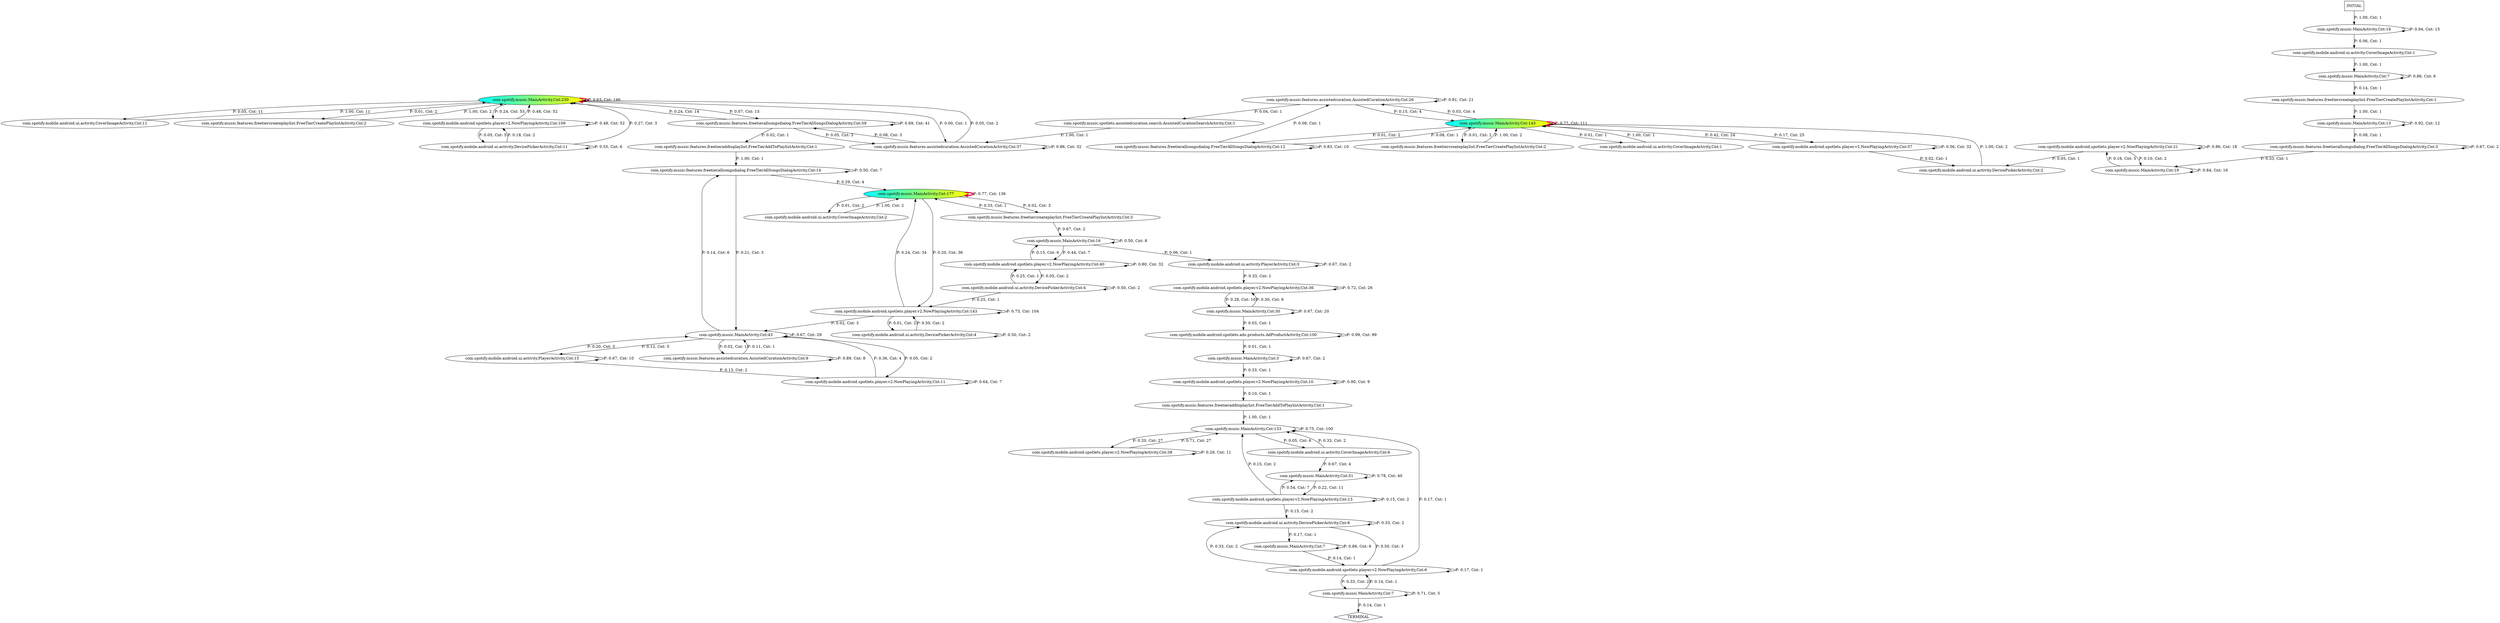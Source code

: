 digraph G {
  38 [label="com.spotify.music.MainActivity,Cnt:230", fillcolor="cyan:yellow", style="filled"];
  35 [label="com.spotify.music.MainActivity,Cnt:177", fillcolor="cyan:yellow", style="filled"];
  37 [label="com.spotify.music.MainActivity,Cnt:145", fillcolor="cyan:yellow", style="filled"];
  11 [label="com.spotify.mobile.android.spotlets.player.v2.NowPlayingActivity,Cnt:143"];
  34 [label="com.spotify.music.MainActivity,Cnt:133"];
  8 [label="com.spotify.mobile.android.spotlets.player.v2.NowPlayingActivity,Cnt:109"];
  0 [label="com.spotify.mobile.android.spotlets.ads.products.AdProductActivity,Cnt:100"];
  47 [label="com.spotify.music.features.freetierallsongsdialog.FreeTierAllSongsDialogActivity,Cnt:59"];
  6 [label="com.spotify.mobile.android.spotlets.player.v2.NowPlayingActivity,Cnt:57"];
  27 [label="com.spotify.music.MainActivity,Cnt:51"];
  36 [label="com.spotify.music.MainActivity,Cnt:43"];
  7 [label="com.spotify.mobile.android.spotlets.player.v2.NowPlayingActivity,Cnt:40"];
  3 [label="com.spotify.mobile.android.spotlets.player.v2.NowPlayingActivity,Cnt:38"];
  40 [label="com.spotify.music.features.assistedcuration.AssistedCurationActivity,Cnt:37"];
  4 [label="com.spotify.mobile.android.spotlets.player.v2.NowPlayingActivity,Cnt:36"];
  31 [label="com.spotify.music.MainActivity,Cnt:30"];
  41 [label="com.spotify.music.features.assistedcuration.AssistedCurationActivity,Cnt:26"];
  5 [label="com.spotify.mobile.android.spotlets.player.v2.NowPlayingActivity,Cnt:21"];
  26 [label="com.spotify.music.MainActivity,Cnt:19"];
  28 [label="com.spotify.music.MainActivity,Cnt:16"];
  33 [label="com.spotify.music.MainActivity,Cnt:16"];
  23 [label="com.spotify.mobile.android.ui.activity.PlayerActivity,Cnt:15"];
  46 [label="com.spotify.music.features.freetierallsongsdialog.FreeTierAllSongsDialogActivity,Cnt:14"];
  10 [label="com.spotify.mobile.android.spotlets.player.v2.NowPlayingActivity,Cnt:13"];
  30 [label="com.spotify.music.MainActivity,Cnt:13"];
  45 [label="com.spotify.music.features.freetierallsongsdialog.FreeTierAllSongsDialogActivity,Cnt:12"];
  1 [label="com.spotify.mobile.android.spotlets.player.v2.NowPlayingActivity,Cnt:11"];
  15 [label="com.spotify.mobile.android.ui.activity.CoverImageActivity,Cnt:11"];
  20 [label="com.spotify.mobile.android.ui.activity.DevicePickerActivity,Cnt:11"];
  2 [label="com.spotify.mobile.android.spotlets.player.v2.NowPlayingActivity,Cnt:10"];
  39 [label="com.spotify.music.features.assistedcuration.AssistedCurationActivity,Cnt:9"];
  24 [label="com.spotify.music.MainActivity,Cnt:7"];
  29 [label="com.spotify.music.MainActivity,Cnt:7"];
  32 [label="com.spotify.music.MainActivity,Cnt:7"];
  9 [label="com.spotify.mobile.android.spotlets.player.v2.NowPlayingActivity,Cnt:6"];
  16 [label="com.spotify.mobile.android.ui.activity.CoverImageActivity,Cnt:6"];
  21 [label="com.spotify.mobile.android.ui.activity.DevicePickerActivity,Cnt:6"];
  18 [label="com.spotify.mobile.android.ui.activity.DevicePickerActivity,Cnt:4"];
  19 [label="com.spotify.mobile.android.ui.activity.DevicePickerActivity,Cnt:4"];
  22 [label="com.spotify.mobile.android.ui.activity.PlayerActivity,Cnt:3"];
  25 [label="com.spotify.music.MainActivity,Cnt:3"];
  44 [label="com.spotify.music.features.freetierallsongsdialog.FreeTierAllSongsDialogActivity,Cnt:3"];
  51 [label="com.spotify.music.features.freetiercreateplaylist.FreeTierCreatePlaylistActivity,Cnt:3"];
  14 [label="com.spotify.mobile.android.ui.activity.CoverImageActivity,Cnt:2"];
  17 [label="com.spotify.mobile.android.ui.activity.DevicePickerActivity,Cnt:2"];
  49 [label="com.spotify.music.features.freetiercreateplaylist.FreeTierCreatePlaylistActivity,Cnt:2"];
  50 [label="com.spotify.music.features.freetiercreateplaylist.FreeTierCreatePlaylistActivity,Cnt:2"];
  12 [label="com.spotify.mobile.android.ui.activity.CoverImageActivity,Cnt:1"];
  13 [label="com.spotify.mobile.android.ui.activity.CoverImageActivity,Cnt:1"];
  42 [label="com.spotify.music.features.freetieraddtoplaylist.FreeTierAddToPlaylistActivity,Cnt:1"];
  43 [label="com.spotify.music.features.freetieraddtoplaylist.FreeTierAddToPlaylistActivity,Cnt:1"];
  48 [label="com.spotify.music.features.freetiercreateplaylist.FreeTierCreatePlaylistActivity,Cnt:1"];
  52 [label="com.spotify.music.spotlets.assistedcuration.search.AssistedCurationSearchActivity,Cnt:1"];
  53 [label="TERMINAL",shape=diamond];
  54 [label="INITIAL",shape=box];
38->38 [label="P: 0.63, Cnt: 146", color="crimson", penwidth=4];
35->35 [label="P: 0.77, Cnt: 136", color="crimson", penwidth=4];
37->37 [label="P: 0.77, Cnt: 111", color="crimson", penwidth=4];
11->11 [label="P: 0.73, Cnt: 104"];
34->34 [label="P: 0.75, Cnt: 100"];
0->0 [label="P: 0.99, Cnt: 99"];
38->8 [label="P: 0.24, Cnt: 55"];
8->8 [label="P: 0.48, Cnt: 52"];
8->38 [label="P: 0.48, Cnt: 52"];
47->47 [label="P: 0.69, Cnt: 41"];
27->27 [label="P: 0.78, Cnt: 40"];
35->11 [label="P: 0.20, Cnt: 36"];
11->35 [label="P: 0.24, Cnt: 34"];
6->6 [label="P: 0.56, Cnt: 32"];
7->7 [label="P: 0.80, Cnt: 32"];
40->40 [label="P: 0.86, Cnt: 32"];
36->36 [label="P: 0.67, Cnt: 29"];
3->34 [label="P: 0.71, Cnt: 27"];
34->3 [label="P: 0.20, Cnt: 27"];
4->4 [label="P: 0.72, Cnt: 26"];
37->6 [label="P: 0.17, Cnt: 25"];
6->37 [label="P: 0.42, Cnt: 24"];
41->41 [label="P: 0.81, Cnt: 21"];
31->31 [label="P: 0.67, Cnt: 20"];
5->5 [label="P: 0.86, Cnt: 18"];
26->26 [label="P: 0.84, Cnt: 16"];
28->28 [label="P: 0.94, Cnt: 15"];
38->47 [label="P: 0.07, Cnt: 15"];
47->38 [label="P: 0.24, Cnt: 14"];
30->30 [label="P: 0.92, Cnt: 12"];
3->3 [label="P: 0.29, Cnt: 11"];
15->38 [label="P: 1.00, Cnt: 11"];
27->10 [label="P: 0.22, Cnt: 11"];
38->15 [label="P: 0.05, Cnt: 11"];
4->31 [label="P: 0.28, Cnt: 10"];
23->23 [label="P: 0.67, Cnt: 10"];
45->45 [label="P: 0.83, Cnt: 10"];
2->2 [label="P: 0.90, Cnt: 9"];
31->4 [label="P: 0.30, Cnt: 9"];
33->33 [label="P: 0.50, Cnt: 8"];
39->39 [label="P: 0.89, Cnt: 8"];
1->1 [label="P: 0.64, Cnt: 7"];
10->27 [label="P: 0.54, Cnt: 7"];
33->7 [label="P: 0.44, Cnt: 7"];
46->46 [label="P: 0.50, Cnt: 7"];
7->33 [label="P: 0.15, Cnt: 6"];
20->20 [label="P: 0.55, Cnt: 6"];
24->24 [label="P: 0.86, Cnt: 6"];
29->29 [label="P: 0.86, Cnt: 6"];
34->16 [label="P: 0.05, Cnt: 6"];
36->46 [label="P: 0.14, Cnt: 6"];
8->20 [label="P: 0.05, Cnt: 5"];
32->32 [label="P: 0.71, Cnt: 5"];
36->23 [label="P: 0.12, Cnt: 5"];
1->36 [label="P: 0.36, Cnt: 4"];
16->27 [label="P: 0.67, Cnt: 4"];
37->41 [label="P: 0.03, Cnt: 4"];
41->37 [label="P: 0.15, Cnt: 4"];
46->35 [label="P: 0.29, Cnt: 4"];
11->36 [label="P: 0.02, Cnt: 3"];
20->38 [label="P: 0.27, Cnt: 3"];
21->9 [label="P: 0.50, Cnt: 3"];
23->36 [label="P: 0.20, Cnt: 3"];
26->5 [label="P: 0.16, Cnt: 3"];
35->51 [label="P: 0.02, Cnt: 3"];
40->47 [label="P: 0.08, Cnt: 3"];
46->36 [label="P: 0.21, Cnt: 3"];
47->40 [label="P: 0.05, Cnt: 3"];
5->26 [label="P: 0.10, Cnt: 2"];
7->19 [label="P: 0.05, Cnt: 2"];
9->21 [label="P: 0.33, Cnt: 2"];
9->32 [label="P: 0.33, Cnt: 2"];
10->10 [label="P: 0.15, Cnt: 2"];
10->21 [label="P: 0.15, Cnt: 2"];
10->34 [label="P: 0.15, Cnt: 2"];
11->18 [label="P: 0.01, Cnt: 2"];
14->35 [label="P: 1.00, Cnt: 2"];
16->34 [label="P: 0.33, Cnt: 2"];
17->37 [label="P: 1.00, Cnt: 2"];
18->11 [label="P: 0.50, Cnt: 2"];
18->18 [label="P: 0.50, Cnt: 2"];
19->19 [label="P: 0.50, Cnt: 2"];
20->8 [label="P: 0.18, Cnt: 2"];
21->21 [label="P: 0.33, Cnt: 2"];
22->22 [label="P: 0.67, Cnt: 2"];
23->1 [label="P: 0.13, Cnt: 2"];
25->25 [label="P: 0.67, Cnt: 2"];
35->14 [label="P: 0.01, Cnt: 2"];
36->1 [label="P: 0.05, Cnt: 2"];
37->45 [label="P: 0.01, Cnt: 2"];
37->49 [label="P: 0.01, Cnt: 2"];
38->50 [label="P: 0.01, Cnt: 2"];
40->38 [label="P: 0.05, Cnt: 2"];
44->44 [label="P: 0.67, Cnt: 2"];
49->37 [label="P: 1.00, Cnt: 2"];
50->38 [label="P: 1.00, Cnt: 2"];
51->33 [label="P: 0.67, Cnt: 2"];
0->25 [label="P: 0.01, Cnt: 1"];
2->42 [label="P: 0.10, Cnt: 1"];
5->17 [label="P: 0.05, Cnt: 1"];
6->17 [label="P: 0.02, Cnt: 1"];
9->9 [label="P: 0.17, Cnt: 1"];
9->34 [label="P: 0.17, Cnt: 1"];
12->37 [label="P: 1.00, Cnt: 1"];
13->29 [label="P: 1.00, Cnt: 1"];
19->7 [label="P: 0.25, Cnt: 1"];
19->11 [label="P: 0.25, Cnt: 1"];
21->24 [label="P: 0.17, Cnt: 1"];
22->4 [label="P: 0.33, Cnt: 1"];
24->9 [label="P: 0.14, Cnt: 1"];
25->2 [label="P: 0.33, Cnt: 1"];
28->13 [label="P: 0.06, Cnt: 1"];
29->48 [label="P: 0.14, Cnt: 1"];
30->44 [label="P: 0.08, Cnt: 1"];
31->0 [label="P: 0.03, Cnt: 1"];
32->9 [label="P: 0.14, Cnt: 1"];
32->53 [label="P: 0.14, Cnt: 1"];
33->22 [label="P: 0.06, Cnt: 1"];
36->39 [label="P: 0.02, Cnt: 1"];
37->12 [label="P: 0.01, Cnt: 1"];
38->40 [label="P: 0.00, Cnt: 1"];
39->36 [label="P: 0.11, Cnt: 1"];
41->52 [label="P: 0.04, Cnt: 1"];
42->34 [label="P: 1.00, Cnt: 1"];
43->46 [label="P: 1.00, Cnt: 1"];
44->26 [label="P: 0.33, Cnt: 1"];
45->37 [label="P: 0.08, Cnt: 1"];
45->41 [label="P: 0.08, Cnt: 1"];
47->43 [label="P: 0.02, Cnt: 1"];
48->30 [label="P: 1.00, Cnt: 1"];
51->35 [label="P: 0.33, Cnt: 1"];
52->40 [label="P: 1.00, Cnt: 1"];
54->28 [label="P: 1.00, Cnt: 1"];
}
